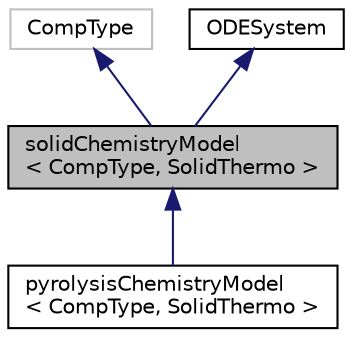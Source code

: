 digraph "solidChemistryModel&lt; CompType, SolidThermo &gt;"
{
  bgcolor="transparent";
  edge [fontname="Helvetica",fontsize="10",labelfontname="Helvetica",labelfontsize="10"];
  node [fontname="Helvetica",fontsize="10",shape=record];
  Node0 [label="solidChemistryModel\l\< CompType, SolidThermo \>",height=0.2,width=0.4,color="black", fillcolor="grey75", style="filled", fontcolor="black"];
  Node1 -> Node0 [dir="back",color="midnightblue",fontsize="10",style="solid",fontname="Helvetica"];
  Node1 [label="CompType",height=0.2,width=0.4,color="grey75"];
  Node2 -> Node0 [dir="back",color="midnightblue",fontsize="10",style="solid",fontname="Helvetica"];
  Node2 [label="ODESystem",height=0.2,width=0.4,color="black",URL="$a26741.html",tooltip="Abstract base class for the systems of ordinary differential equations. "];
  Node0 -> Node3 [dir="back",color="midnightblue",fontsize="10",style="solid",fontname="Helvetica"];
  Node3 [label="pyrolysisChemistryModel\l\< CompType, SolidThermo \>",height=0.2,width=0.4,color="black",URL="$a31533.html",tooltip="Pyrolysis chemistry model. It includes gas phase in the solid reaction. "];
}
